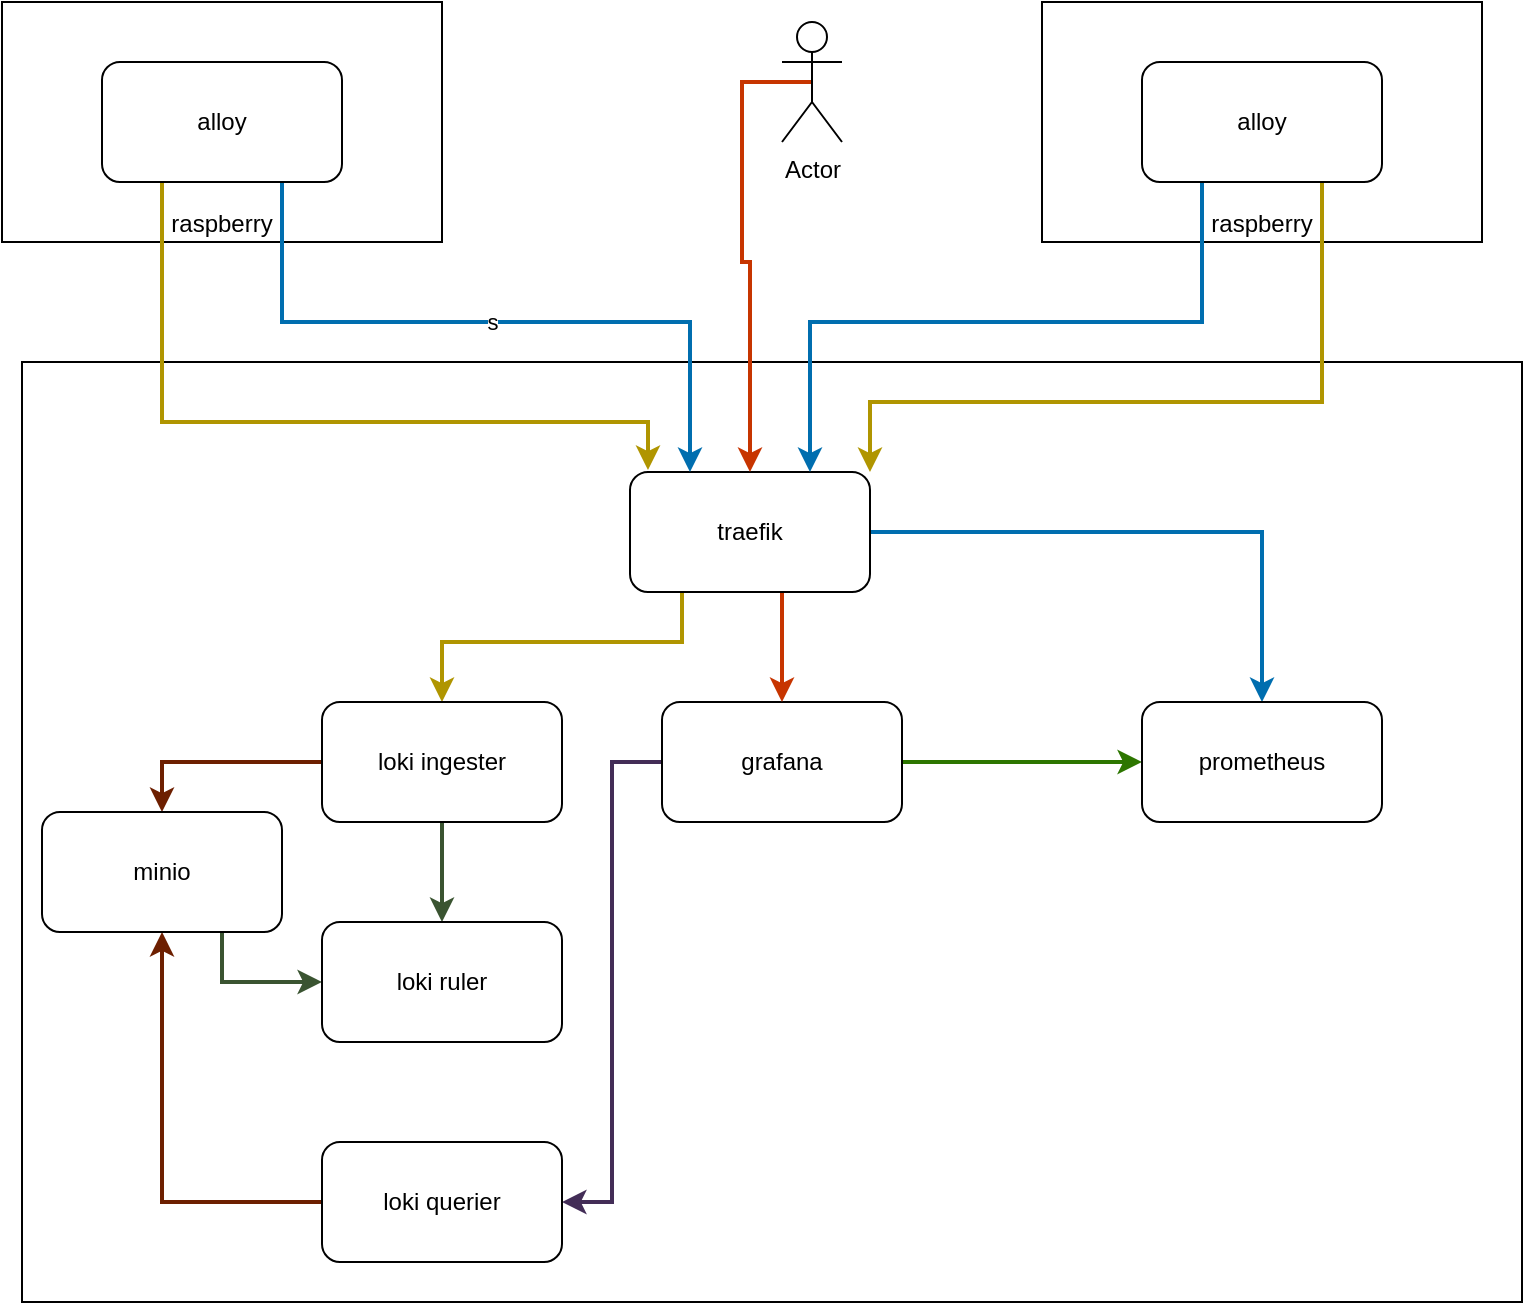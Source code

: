 <mxfile version="28.1.2">
  <diagram name="Página-1" id="lrt2jcBQ1nJVobjcenmK">
    <mxGraphModel dx="1186" dy="733" grid="1" gridSize="10" guides="1" tooltips="1" connect="1" arrows="1" fold="1" page="1" pageScale="1" pageWidth="827" pageHeight="1169" math="0" shadow="0">
      <root>
        <mxCell id="0" />
        <mxCell id="1" parent="0" />
        <mxCell id="3Gk4v7WVOyVvCHCQD3fx-1" value="" style="rounded=0;whiteSpace=wrap;html=1;" parent="1" vertex="1">
          <mxGeometry x="50" y="220" width="750" height="470" as="geometry" />
        </mxCell>
        <mxCell id="baOnGXpHI-nj1ReWNNrG-8" style="edgeStyle=orthogonalEdgeStyle;rounded=0;orthogonalLoop=1;jettySize=auto;html=1;fillColor=#60a917;strokeColor=#2D7600;strokeWidth=2;" parent="1" source="3Gk4v7WVOyVvCHCQD3fx-2" target="baOnGXpHI-nj1ReWNNrG-5" edge="1">
          <mxGeometry relative="1" as="geometry" />
        </mxCell>
        <mxCell id="baOnGXpHI-nj1ReWNNrG-20" style="edgeStyle=orthogonalEdgeStyle;rounded=0;orthogonalLoop=1;jettySize=auto;html=1;entryX=1;entryY=0.5;entryDx=0;entryDy=0;fillColor=#76608a;strokeColor=#432D57;strokeWidth=2;" parent="1" source="3Gk4v7WVOyVvCHCQD3fx-2" target="baOnGXpHI-nj1ReWNNrG-19" edge="1">
          <mxGeometry relative="1" as="geometry" />
        </mxCell>
        <mxCell id="3Gk4v7WVOyVvCHCQD3fx-2" value="grafana" style="rounded=1;whiteSpace=wrap;html=1;" parent="1" vertex="1">
          <mxGeometry x="370" y="390" width="120" height="60" as="geometry" />
        </mxCell>
        <mxCell id="baOnGXpHI-nj1ReWNNrG-7" style="edgeStyle=orthogonalEdgeStyle;rounded=0;orthogonalLoop=1;jettySize=auto;html=1;fillColor=#1ba1e2;strokeColor=#006EAF;strokeWidth=2;" parent="1" source="3Gk4v7WVOyVvCHCQD3fx-3" target="baOnGXpHI-nj1ReWNNrG-5" edge="1">
          <mxGeometry relative="1" as="geometry" />
        </mxCell>
        <mxCell id="baOnGXpHI-nj1ReWNNrG-11" style="edgeStyle=orthogonalEdgeStyle;rounded=0;orthogonalLoop=1;jettySize=auto;html=1;entryX=0.5;entryY=0;entryDx=0;entryDy=0;fillColor=#fa6800;strokeColor=#C73500;strokeWidth=2;" parent="1" source="3Gk4v7WVOyVvCHCQD3fx-3" target="3Gk4v7WVOyVvCHCQD3fx-2" edge="1">
          <mxGeometry relative="1" as="geometry">
            <Array as="points">
              <mxPoint x="430" y="340" />
              <mxPoint x="430" y="340" />
            </Array>
          </mxGeometry>
        </mxCell>
        <mxCell id="baOnGXpHI-nj1ReWNNrG-14" style="edgeStyle=orthogonalEdgeStyle;rounded=0;orthogonalLoop=1;jettySize=auto;html=1;entryX=0.5;entryY=0;entryDx=0;entryDy=0;fillColor=#e3c800;strokeColor=#B09500;strokeWidth=2;" parent="1" source="3Gk4v7WVOyVvCHCQD3fx-3" target="baOnGXpHI-nj1ReWNNrG-12" edge="1">
          <mxGeometry relative="1" as="geometry">
            <Array as="points">
              <mxPoint x="380" y="360" />
              <mxPoint x="260" y="360" />
            </Array>
          </mxGeometry>
        </mxCell>
        <mxCell id="3Gk4v7WVOyVvCHCQD3fx-3" value="traefik" style="rounded=1;whiteSpace=wrap;html=1;" parent="1" vertex="1">
          <mxGeometry x="354" y="275" width="120" height="60" as="geometry" />
        </mxCell>
        <mxCell id="3Gk4v7WVOyVvCHCQD3fx-4" value="raspberry" style="rounded=0;whiteSpace=wrap;html=1;verticalAlign=bottom;container=0;" parent="1" vertex="1">
          <mxGeometry x="40" y="40" width="220" height="120" as="geometry" />
        </mxCell>
        <mxCell id="baOnGXpHI-nj1ReWNNrG-6" value="s" style="edgeStyle=orthogonalEdgeStyle;rounded=0;orthogonalLoop=1;jettySize=auto;html=1;entryX=0.25;entryY=0;entryDx=0;entryDy=0;fillColor=#1ba1e2;strokeColor=#006EAF;strokeWidth=2;" parent="1" source="3Gk4v7WVOyVvCHCQD3fx-5" target="3Gk4v7WVOyVvCHCQD3fx-3" edge="1">
          <mxGeometry relative="1" as="geometry">
            <Array as="points">
              <mxPoint x="180" y="200" />
              <mxPoint x="384" y="200" />
            </Array>
          </mxGeometry>
        </mxCell>
        <mxCell id="baOnGXpHI-nj1ReWNNrG-13" style="edgeStyle=orthogonalEdgeStyle;rounded=0;orthogonalLoop=1;jettySize=auto;html=1;entryX=0.075;entryY=-0.017;entryDx=0;entryDy=0;fillColor=#e3c800;strokeColor=#B09500;strokeWidth=2;entryPerimeter=0;" parent="1" source="3Gk4v7WVOyVvCHCQD3fx-5" target="3Gk4v7WVOyVvCHCQD3fx-3" edge="1">
          <mxGeometry relative="1" as="geometry">
            <Array as="points">
              <mxPoint x="120" y="250" />
              <mxPoint x="363" y="250" />
            </Array>
          </mxGeometry>
        </mxCell>
        <mxCell id="3Gk4v7WVOyVvCHCQD3fx-5" value="alloy" style="rounded=1;whiteSpace=wrap;html=1;container=0;" parent="1" vertex="1">
          <mxGeometry x="90" y="70" width="120" height="60" as="geometry" />
        </mxCell>
        <mxCell id="baOnGXpHI-nj1ReWNNrG-5" value="prometheus" style="rounded=1;whiteSpace=wrap;html=1;" parent="1" vertex="1">
          <mxGeometry x="610" y="390" width="120" height="60" as="geometry" />
        </mxCell>
        <mxCell id="baOnGXpHI-nj1ReWNNrG-10" style="edgeStyle=orthogonalEdgeStyle;rounded=0;orthogonalLoop=1;jettySize=auto;html=1;entryX=0.5;entryY=0;entryDx=0;entryDy=0;fillColor=#fa6800;strokeColor=#C73500;strokeWidth=2;exitX=0.5;exitY=0.5;exitDx=0;exitDy=0;exitPerimeter=0;" parent="1" source="baOnGXpHI-nj1ReWNNrG-9" target="3Gk4v7WVOyVvCHCQD3fx-3" edge="1">
          <mxGeometry relative="1" as="geometry">
            <Array as="points">
              <mxPoint x="410" y="80" />
              <mxPoint x="410" y="170" />
              <mxPoint x="414" y="170" />
            </Array>
          </mxGeometry>
        </mxCell>
        <mxCell id="baOnGXpHI-nj1ReWNNrG-9" value="Actor" style="shape=umlActor;verticalLabelPosition=bottom;verticalAlign=top;html=1;outlineConnect=0;" parent="1" vertex="1">
          <mxGeometry x="430" y="50" width="30" height="60" as="geometry" />
        </mxCell>
        <mxCell id="baOnGXpHI-nj1ReWNNrG-22" style="edgeStyle=orthogonalEdgeStyle;rounded=0;orthogonalLoop=1;jettySize=auto;html=1;entryX=0.5;entryY=0;entryDx=0;entryDy=0;fillColor=#a0522d;strokeColor=#6D1F00;strokeWidth=2;" parent="1" source="baOnGXpHI-nj1ReWNNrG-12" target="baOnGXpHI-nj1ReWNNrG-21" edge="1">
          <mxGeometry relative="1" as="geometry" />
        </mxCell>
        <mxCell id="baOnGXpHI-nj1ReWNNrG-26" style="edgeStyle=orthogonalEdgeStyle;rounded=0;orthogonalLoop=1;jettySize=auto;html=1;fillColor=#6d8764;strokeColor=#3A5431;strokeWidth=2;" parent="1" source="baOnGXpHI-nj1ReWNNrG-12" target="baOnGXpHI-nj1ReWNNrG-24" edge="1">
          <mxGeometry relative="1" as="geometry" />
        </mxCell>
        <mxCell id="baOnGXpHI-nj1ReWNNrG-12" value="loki ingester" style="rounded=1;whiteSpace=wrap;html=1;" parent="1" vertex="1">
          <mxGeometry x="200" y="390" width="120" height="60" as="geometry" />
        </mxCell>
        <mxCell id="baOnGXpHI-nj1ReWNNrG-15" value="raspberry" style="rounded=0;whiteSpace=wrap;html=1;verticalAlign=bottom;container=0;" parent="1" vertex="1">
          <mxGeometry x="560" y="40" width="220" height="120" as="geometry" />
        </mxCell>
        <mxCell id="baOnGXpHI-nj1ReWNNrG-17" style="edgeStyle=orthogonalEdgeStyle;rounded=0;orthogonalLoop=1;jettySize=auto;html=1;entryX=0.75;entryY=0;entryDx=0;entryDy=0;fillColor=#1ba1e2;strokeColor=#006EAF;strokeWidth=2;" parent="1" source="baOnGXpHI-nj1ReWNNrG-16" target="3Gk4v7WVOyVvCHCQD3fx-3" edge="1">
          <mxGeometry relative="1" as="geometry">
            <Array as="points">
              <mxPoint x="640" y="200" />
              <mxPoint x="444" y="200" />
            </Array>
          </mxGeometry>
        </mxCell>
        <mxCell id="baOnGXpHI-nj1ReWNNrG-18" style="edgeStyle=orthogonalEdgeStyle;rounded=0;orthogonalLoop=1;jettySize=auto;html=1;entryX=1;entryY=0;entryDx=0;entryDy=0;fillColor=#e3c800;strokeColor=#B09500;strokeWidth=2;" parent="1" source="baOnGXpHI-nj1ReWNNrG-16" target="3Gk4v7WVOyVvCHCQD3fx-3" edge="1">
          <mxGeometry relative="1" as="geometry">
            <Array as="points">
              <mxPoint x="700" y="240" />
              <mxPoint x="474" y="240" />
            </Array>
          </mxGeometry>
        </mxCell>
        <mxCell id="baOnGXpHI-nj1ReWNNrG-16" value="alloy" style="rounded=1;whiteSpace=wrap;html=1;container=0;" parent="1" vertex="1">
          <mxGeometry x="610" y="70" width="120" height="60" as="geometry" />
        </mxCell>
        <mxCell id="baOnGXpHI-nj1ReWNNrG-23" style="edgeStyle=orthogonalEdgeStyle;rounded=0;orthogonalLoop=1;jettySize=auto;html=1;entryX=0.5;entryY=1;entryDx=0;entryDy=0;strokeWidth=2;fillColor=#a0522d;strokeColor=#6D1F00;" parent="1" source="baOnGXpHI-nj1ReWNNrG-19" target="baOnGXpHI-nj1ReWNNrG-21" edge="1">
          <mxGeometry relative="1" as="geometry" />
        </mxCell>
        <mxCell id="baOnGXpHI-nj1ReWNNrG-19" value="loki querier" style="rounded=1;whiteSpace=wrap;html=1;" parent="1" vertex="1">
          <mxGeometry x="200" y="610" width="120" height="60" as="geometry" />
        </mxCell>
        <mxCell id="baOnGXpHI-nj1ReWNNrG-25" style="edgeStyle=orthogonalEdgeStyle;rounded=0;orthogonalLoop=1;jettySize=auto;html=1;strokeWidth=2;fillColor=#6d8764;strokeColor=#3A5431;" parent="1" source="baOnGXpHI-nj1ReWNNrG-21" target="baOnGXpHI-nj1ReWNNrG-24" edge="1">
          <mxGeometry relative="1" as="geometry">
            <Array as="points">
              <mxPoint x="150" y="530" />
            </Array>
          </mxGeometry>
        </mxCell>
        <mxCell id="baOnGXpHI-nj1ReWNNrG-21" value="minio" style="rounded=1;whiteSpace=wrap;html=1;" parent="1" vertex="1">
          <mxGeometry x="60" y="445" width="120" height="60" as="geometry" />
        </mxCell>
        <mxCell id="baOnGXpHI-nj1ReWNNrG-24" value="loki ruler" style="rounded=1;whiteSpace=wrap;html=1;" parent="1" vertex="1">
          <mxGeometry x="200" y="500" width="120" height="60" as="geometry" />
        </mxCell>
      </root>
    </mxGraphModel>
  </diagram>
</mxfile>
